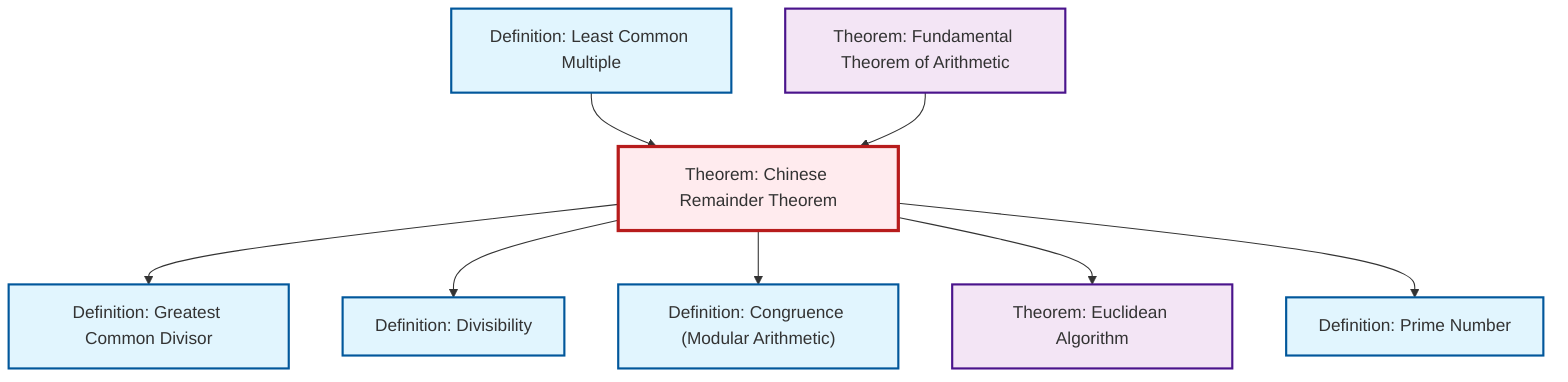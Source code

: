 graph TD
    classDef definition fill:#e1f5fe,stroke:#01579b,stroke-width:2px
    classDef theorem fill:#f3e5f5,stroke:#4a148c,stroke-width:2px
    classDef axiom fill:#fff3e0,stroke:#e65100,stroke-width:2px
    classDef example fill:#e8f5e9,stroke:#1b5e20,stroke-width:2px
    classDef current fill:#ffebee,stroke:#b71c1c,stroke-width:3px
    thm-chinese-remainder["Theorem: Chinese Remainder Theorem"]:::theorem
    def-congruence["Definition: Congruence (Modular Arithmetic)"]:::definition
    def-gcd["Definition: Greatest Common Divisor"]:::definition
    thm-fundamental-arithmetic["Theorem: Fundamental Theorem of Arithmetic"]:::theorem
    def-lcm["Definition: Least Common Multiple"]:::definition
    def-prime["Definition: Prime Number"]:::definition
    thm-euclidean-algorithm["Theorem: Euclidean Algorithm"]:::theorem
    def-divisibility["Definition: Divisibility"]:::definition
    thm-chinese-remainder --> def-gcd
    thm-chinese-remainder --> def-divisibility
    thm-chinese-remainder --> def-congruence
    def-lcm --> thm-chinese-remainder
    thm-chinese-remainder --> thm-euclidean-algorithm
    thm-fundamental-arithmetic --> thm-chinese-remainder
    thm-chinese-remainder --> def-prime
    class thm-chinese-remainder current